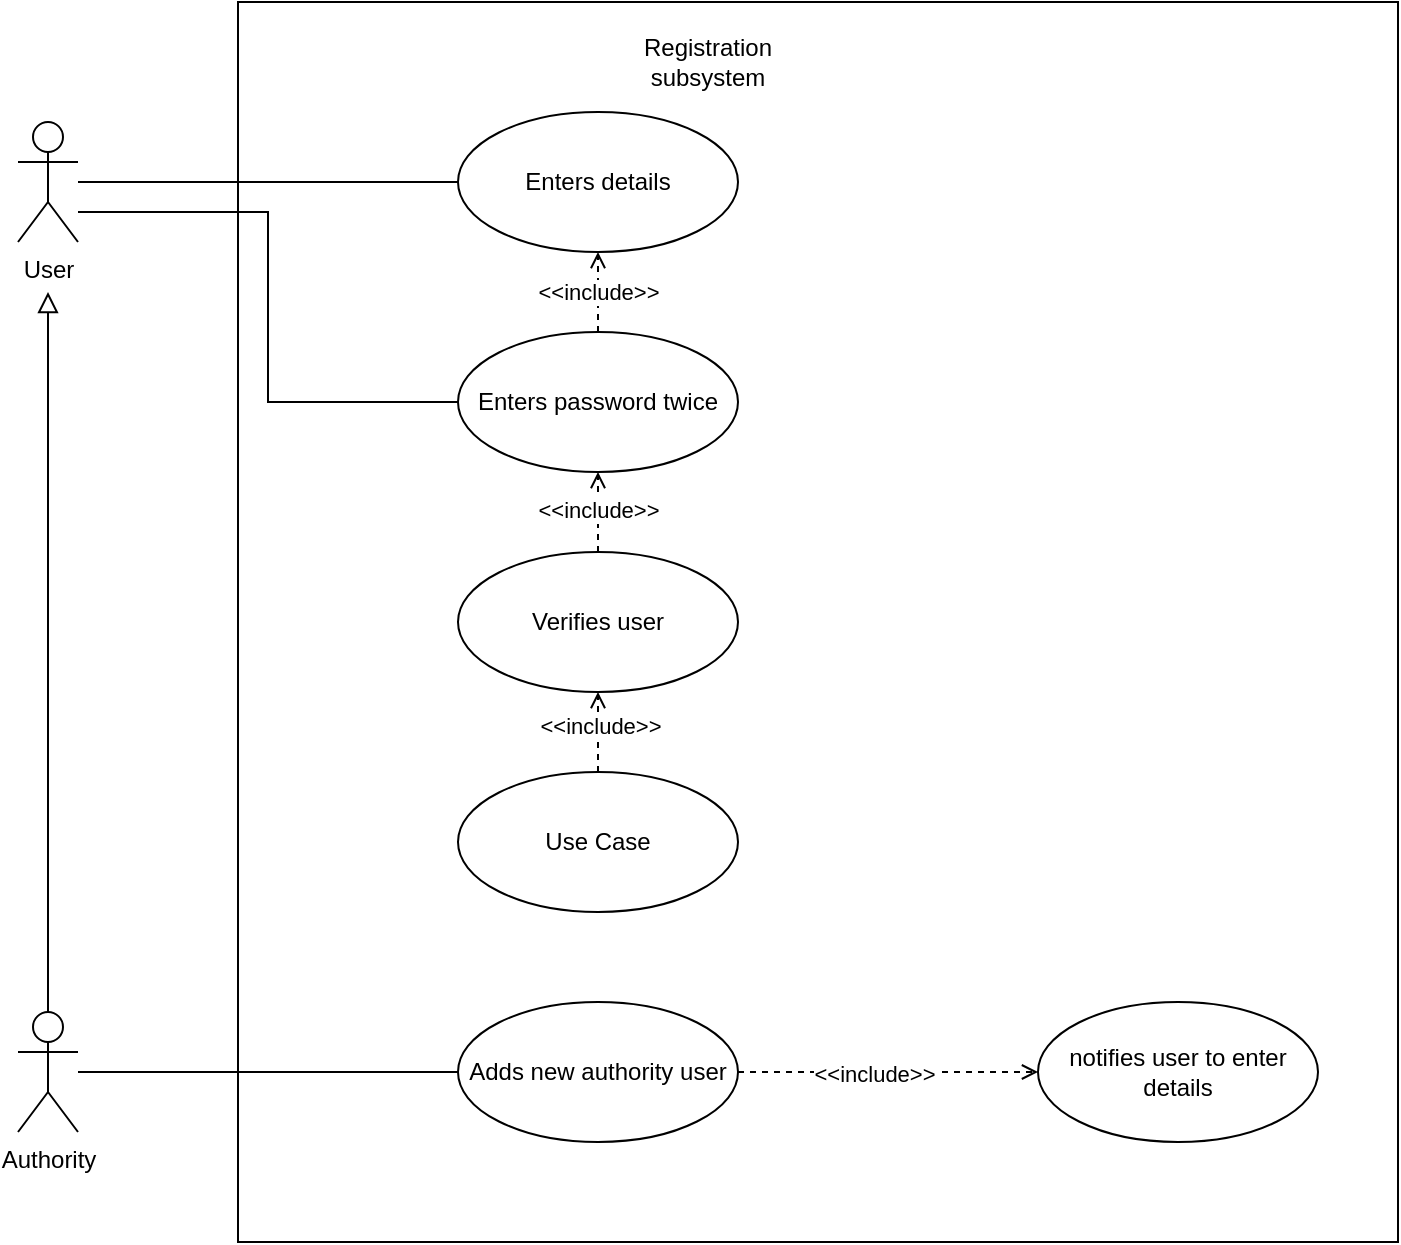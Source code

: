 <mxfile version="26.1.1">
  <diagram name="Page-1" id="h8QOh2-1q0Bqk3JcoFy_">
    <mxGraphModel dx="1050" dy="558" grid="1" gridSize="10" guides="1" tooltips="1" connect="1" arrows="1" fold="1" page="1" pageScale="1" pageWidth="827" pageHeight="1169" math="0" shadow="0">
      <root>
        <mxCell id="0" />
        <mxCell id="1" parent="0" />
        <mxCell id="Ik_B3j9c8_kPELzH0QNh-1" value="" style="rounded=0;whiteSpace=wrap;html=1;" parent="1" vertex="1">
          <mxGeometry x="180" y="15" width="580" height="620" as="geometry" />
        </mxCell>
        <mxCell id="Ik_B3j9c8_kPELzH0QNh-2" value="Registration subsystem" style="text;html=1;align=center;verticalAlign=middle;whiteSpace=wrap;rounded=0;" parent="1" vertex="1">
          <mxGeometry x="385" y="30" width="60" height="30" as="geometry" />
        </mxCell>
        <mxCell id="Ik_B3j9c8_kPELzH0QNh-7" value="" style="edgeStyle=orthogonalEdgeStyle;rounded=0;orthogonalLoop=1;jettySize=auto;html=1;entryX=0;entryY=0.5;entryDx=0;entryDy=0;endArrow=none;startFill=0;" parent="1" source="Ik_B3j9c8_kPELzH0QNh-4" target="Ik_B3j9c8_kPELzH0QNh-6" edge="1">
          <mxGeometry relative="1" as="geometry" />
        </mxCell>
        <mxCell id="Ik_B3j9c8_kPELzH0QNh-12" style="edgeStyle=orthogonalEdgeStyle;rounded=0;orthogonalLoop=1;jettySize=auto;html=1;entryX=0;entryY=0.5;entryDx=0;entryDy=0;endArrow=none;startFill=0;" parent="1" source="Ik_B3j9c8_kPELzH0QNh-4" target="Ik_B3j9c8_kPELzH0QNh-9" edge="1">
          <mxGeometry relative="1" as="geometry">
            <Array as="points">
              <mxPoint x="195" y="120" />
              <mxPoint x="195" y="215" />
            </Array>
          </mxGeometry>
        </mxCell>
        <mxCell id="Ik_B3j9c8_kPELzH0QNh-4" value="User" style="shape=umlActor;html=1;verticalLabelPosition=bottom;verticalAlign=top;align=center;" parent="1" vertex="1">
          <mxGeometry x="70" y="75" width="30" height="60" as="geometry" />
        </mxCell>
        <mxCell id="Ik_B3j9c8_kPELzH0QNh-6" value="Enters details" style="ellipse;whiteSpace=wrap;html=1;" parent="1" vertex="1">
          <mxGeometry x="290" y="70" width="140" height="70" as="geometry" />
        </mxCell>
        <mxCell id="Ik_B3j9c8_kPELzH0QNh-10" value="" style="edgeStyle=orthogonalEdgeStyle;rounded=0;orthogonalLoop=1;jettySize=auto;html=1;dashed=1;endArrow=open;endFill=0;" parent="1" source="Ik_B3j9c8_kPELzH0QNh-9" target="Ik_B3j9c8_kPELzH0QNh-6" edge="1">
          <mxGeometry relative="1" as="geometry" />
        </mxCell>
        <mxCell id="Ik_B3j9c8_kPELzH0QNh-11" value="&amp;lt;&amp;lt;include&amp;gt;&amp;gt;" style="edgeLabel;html=1;align=center;verticalAlign=middle;resizable=0;points=[];" parent="Ik_B3j9c8_kPELzH0QNh-10" vertex="1" connectable="0">
          <mxGeometry x="-0.45" relative="1" as="geometry">
            <mxPoint y="-9" as="offset" />
          </mxGeometry>
        </mxCell>
        <mxCell id="Ik_B3j9c8_kPELzH0QNh-9" value="Enters password twice" style="ellipse;whiteSpace=wrap;html=1;" parent="1" vertex="1">
          <mxGeometry x="290" y="180" width="140" height="70" as="geometry" />
        </mxCell>
        <mxCell id="Ik_B3j9c8_kPELzH0QNh-15" value="" style="edgeStyle=orthogonalEdgeStyle;rounded=0;orthogonalLoop=1;jettySize=auto;html=1;endArrow=open;endFill=0;dashed=1;" parent="1" source="Ik_B3j9c8_kPELzH0QNh-14" target="Ik_B3j9c8_kPELzH0QNh-9" edge="1">
          <mxGeometry relative="1" as="geometry" />
        </mxCell>
        <mxCell id="Ik_B3j9c8_kPELzH0QNh-16" value="&amp;lt;&amp;lt;include&amp;gt;&amp;gt;" style="edgeLabel;html=1;align=center;verticalAlign=middle;resizable=0;points=[];" parent="Ik_B3j9c8_kPELzH0QNh-15" vertex="1" connectable="0">
          <mxGeometry x="0.05" relative="1" as="geometry">
            <mxPoint as="offset" />
          </mxGeometry>
        </mxCell>
        <mxCell id="Ik_B3j9c8_kPELzH0QNh-14" value="Verifies user" style="ellipse;whiteSpace=wrap;html=1;" parent="1" vertex="1">
          <mxGeometry x="290" y="290" width="140" height="70" as="geometry" />
        </mxCell>
        <mxCell id="Ik_B3j9c8_kPELzH0QNh-21" style="edgeStyle=orthogonalEdgeStyle;rounded=0;orthogonalLoop=1;jettySize=auto;html=1;entryX=0;entryY=0.5;entryDx=0;entryDy=0;endArrow=none;startFill=0;" parent="1" source="Ik_B3j9c8_kPELzH0QNh-17" target="Ik_B3j9c8_kPELzH0QNh-20" edge="1">
          <mxGeometry relative="1" as="geometry" />
        </mxCell>
        <mxCell id="Ik_B3j9c8_kPELzH0QNh-17" value="Authority" style="shape=umlActor;html=1;verticalLabelPosition=bottom;verticalAlign=top;align=center;" parent="1" vertex="1">
          <mxGeometry x="70" y="520" width="30" height="60" as="geometry" />
        </mxCell>
        <mxCell id="Ik_B3j9c8_kPELzH0QNh-18" value="" style="endArrow=block;html=1;rounded=0;align=center;verticalAlign=bottom;endFill=0;labelBackgroundColor=none;endSize=8;exitX=0.5;exitY=0;exitDx=0;exitDy=0;exitPerimeter=0;" parent="1" source="Ik_B3j9c8_kPELzH0QNh-17" edge="1">
          <mxGeometry relative="1" as="geometry">
            <mxPoint x="10" y="299.5" as="sourcePoint" />
            <mxPoint x="85" y="160" as="targetPoint" />
          </mxGeometry>
        </mxCell>
        <mxCell id="Ik_B3j9c8_kPELzH0QNh-24" value="" style="edgeStyle=orthogonalEdgeStyle;rounded=0;orthogonalLoop=1;jettySize=auto;html=1;endArrow=open;endFill=0;dashed=1;" parent="1" source="Ik_B3j9c8_kPELzH0QNh-20" target="Ik_B3j9c8_kPELzH0QNh-23" edge="1">
          <mxGeometry relative="1" as="geometry" />
        </mxCell>
        <mxCell id="t6pGSSe5y8eoGsCXdewL-4" value="&amp;lt;&amp;lt;include&amp;gt;&amp;gt;" style="edgeLabel;html=1;align=center;verticalAlign=middle;resizable=0;points=[];" vertex="1" connectable="0" parent="Ik_B3j9c8_kPELzH0QNh-24">
          <mxGeometry x="-0.093" y="-1" relative="1" as="geometry">
            <mxPoint as="offset" />
          </mxGeometry>
        </mxCell>
        <mxCell id="Ik_B3j9c8_kPELzH0QNh-20" value="Adds new authority user" style="ellipse;whiteSpace=wrap;html=1;" parent="1" vertex="1">
          <mxGeometry x="290" y="515" width="140" height="70" as="geometry" />
        </mxCell>
        <mxCell id="Ik_B3j9c8_kPELzH0QNh-23" value="notifies user to enter details" style="ellipse;whiteSpace=wrap;html=1;" parent="1" vertex="1">
          <mxGeometry x="580" y="515" width="140" height="70" as="geometry" />
        </mxCell>
        <mxCell id="YyhTMKTv3Qjt2fWb8Fe5-2" value="" style="edgeStyle=orthogonalEdgeStyle;rounded=0;orthogonalLoop=1;jettySize=auto;html=1;endArrow=open;endFill=0;dashed=1;" parent="1" source="YyhTMKTv3Qjt2fWb8Fe5-1" target="Ik_B3j9c8_kPELzH0QNh-14" edge="1">
          <mxGeometry relative="1" as="geometry" />
        </mxCell>
        <mxCell id="YyhTMKTv3Qjt2fWb8Fe5-3" value="&amp;lt;&amp;lt;include&amp;gt;&amp;gt;" style="edgeLabel;html=1;align=center;verticalAlign=middle;resizable=0;points=[];" parent="YyhTMKTv3Qjt2fWb8Fe5-2" vertex="1" connectable="0">
          <mxGeometry x="0.15" y="-1" relative="1" as="geometry">
            <mxPoint as="offset" />
          </mxGeometry>
        </mxCell>
        <mxCell id="YyhTMKTv3Qjt2fWb8Fe5-1" value="Use Case" style="ellipse;whiteSpace=wrap;html=1;" parent="1" vertex="1">
          <mxGeometry x="290" y="400" width="140" height="70" as="geometry" />
        </mxCell>
      </root>
    </mxGraphModel>
  </diagram>
</mxfile>

